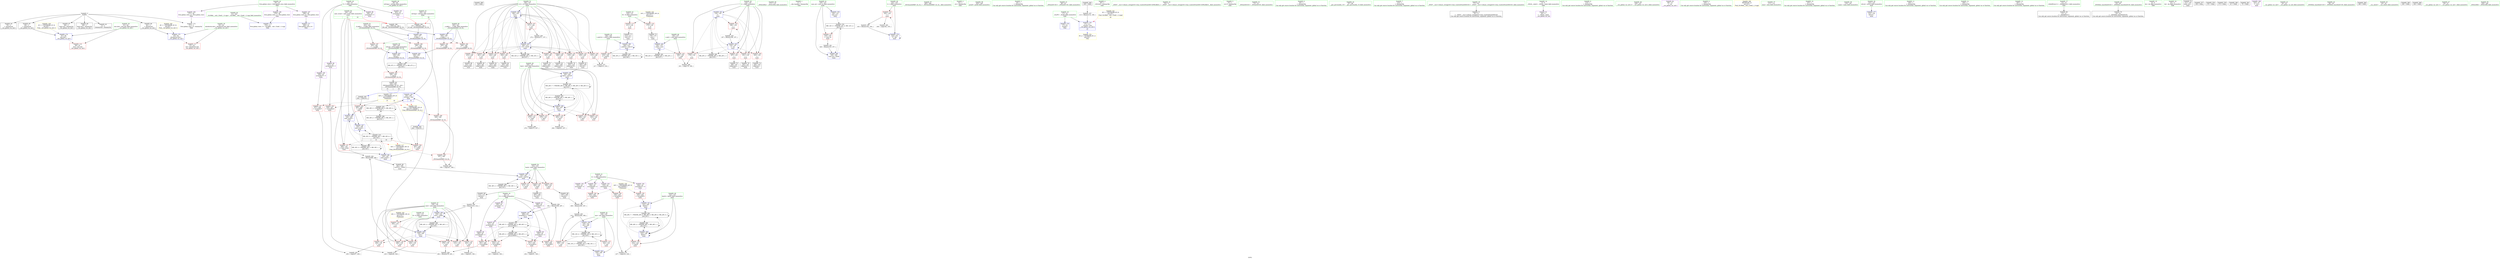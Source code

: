 digraph "SVFG" {
	label="SVFG";

	Node0x559f41451940 [shape=record,color=grey,label="{NodeID: 0\nNullPtr}"];
	Node0x559f41451940 -> Node0x559f41479390[style=solid];
	Node0x559f41451940 -> Node0x559f41479490[style=solid];
	Node0x559f41451940 -> Node0x559f41479560[style=solid];
	Node0x559f41451940 -> Node0x559f41479630[style=solid];
	Node0x559f41451940 -> Node0x559f41479700[style=solid];
	Node0x559f41451940 -> Node0x559f414797d0[style=solid];
	Node0x559f41451940 -> Node0x559f4147fef0[style=solid];
	Node0x559f4147b0c0 [shape=record,color=blue,label="{NodeID: 194\n150\<--282\nref.tmp\<--sub\nmain\n|{|<s2>16}}"];
	Node0x559f4147b0c0 -> Node0x559f4147f3d0[style=dashed];
	Node0x559f4147b0c0 -> Node0x559f41499620[style=dashed];
	Node0x559f4147b0c0:s2 -> Node0x559f4149dae0[style=dashed,color=red];
	Node0x559f41478310 [shape=record,color=red,label="{NodeID: 111\n87\<--63\nsel\<--ehselector.slot\n__cxx_global_var_init.1\n}"];
	Node0x559f41476490 [shape=record,color=green,label="{NodeID: 28\n59\<--60\nref.tmp\<--ref.tmp_field_insensitive\n__cxx_global_var_init.1\n}"];
	Node0x559f41480ef0 [shape=record,color=black,label="{NodeID: 388\n324 = PHI()\n}"];
	Node0x559f4147e2c0 [shape=record,color=red,label="{NodeID: 139\n219\<--146\n\<--i13\nmain\n}"];
	Node0x559f4147e2c0 -> Node0x559f4147a080[style=solid];
	Node0x559f41478d20 [shape=record,color=green,label="{NodeID: 56\n171\<--172\n_ZNSirsERx\<--_ZNSirsERx_field_insensitive\n}"];
	Node0x559f4147f980 [shape=record,color=red,label="{NodeID: 167\n352\<--342\n\<--__b.addr\n_ZSt3maxIxERKT_S2_S2_\n}"];
	Node0x559f4147f980 -> Node0x559f4147b810[style=solid];
	Node0x559f4147a560 [shape=record,color=black,label="{NodeID: 84\n255\<--254\nidxprom36\<--\nmain\n}"];
	Node0x559f41471990 [shape=record,color=green,label="{NodeID: 1\n7\<--1\n__dso_handle\<--dummyObj\nGlob }"];
	Node0x559f41491520 [shape=record,color=black,label="{NodeID: 278\nMR_12V_3 = PHI(MR_12V_4, MR_12V_2, )\npts\{127 \}\n}"];
	Node0x559f41491520 -> Node0x559f414784b0[style=dashed];
	Node0x559f41491520 -> Node0x559f4147b5a0[style=dashed];
	Node0x559f4147b190 [shape=record,color=blue,label="{NodeID: 195\n144\<--285\nnext_event\<--\nmain\n}"];
	Node0x559f4147b190 -> Node0x559f4147e120[style=dashed];
	Node0x559f4147b190 -> Node0x559f41480a80[style=dashed];
	Node0x559f4147b190 -> Node0x559f41493820[style=dashed];
	Node0x559f414783e0 [shape=record,color=red,label="{NodeID: 112\n162\<--124\n\<--t\nmain\n}"];
	Node0x559f414783e0 -> Node0x559f41485350[style=solid];
	Node0x559f414783e0 -> Node0x559f4147c3f0[style=solid];
	Node0x559f41476560 [shape=record,color=green,label="{NodeID: 29\n61\<--62\nexn.slot\<--exn.slot_field_insensitive\n__cxx_global_var_init.1\n}"];
	Node0x559f41476560 -> Node0x559f41478240[style=solid];
	Node0x559f41476560 -> Node0x559f4147fff0[style=solid];
	Node0x559f41480fc0 [shape=record,color=black,label="{NodeID: 389\n336 = PHI(144, 144, )\n0th arg _ZSt3maxIxERKT_S2_S2_ }"];
	Node0x559f41480fc0 -> Node0x559f4147b670[style=solid];
	Node0x559f4147e390 [shape=record,color=red,label="{NodeID: 140\n225\<--146\n\<--i13\nmain\n}"];
	Node0x559f4147e390 -> Node0x559f4147a150[style=solid];
	Node0x559f41478e20 [shape=record,color=green,label="{NodeID: 57\n265\<--266\n_ZSt3maxIxERKT_S2_S2_\<--_ZSt3maxIxERKT_S2_S2__field_insensitive\n}"];
	Node0x559f4147fa50 [shape=record,color=red,label="{NodeID: 168\n347\<--346\n\<--\n_ZSt3maxIxERKT_S2_S2_\n}"];
	Node0x559f4147fa50 -> Node0x559f4147c570[style=solid];
	Node0x559f4147a630 [shape=record,color=black,label="{NodeID: 85\n262\<--261\nidxprom40\<--\nmain\n}"];
	Node0x559f41451a30 [shape=record,color=green,label="{NodeID: 2\n15\<--1\n.str\<--dummyObj\nGlob }"];
	Node0x559f41491a20 [shape=record,color=black,label="{NodeID: 279\nMR_14V_2 = PHI(MR_14V_4, MR_14V_1, )\npts\{129 \}\n}"];
	Node0x559f41491a20 -> Node0x559f414804d0[style=dashed];
	Node0x559f4147b260 [shape=record,color=blue,label="{NodeID: 196\n152\<--291\nback\<--conv53\nmain\n}"];
	Node0x559f4147b260 -> Node0x559f4147eae0[style=dashed];
	Node0x559f4147b260 -> Node0x559f4147ebb0[style=dashed];
	Node0x559f4147b260 -> Node0x559f4147ec80[style=dashed];
	Node0x559f4147b260 -> Node0x559f4147b260[style=dashed];
	Node0x559f4147b260 -> Node0x559f41494c20[style=dashed];
	Node0x559f414784b0 [shape=record,color=red,label="{NodeID: 113\n319\<--126\n\<--case_no\nmain\n}"];
	Node0x559f414784b0 -> Node0x559f41485dd0[style=solid];
	Node0x559f41476630 [shape=record,color=green,label="{NodeID: 30\n63\<--64\nehselector.slot\<--ehselector.slot_field_insensitive\n__cxx_global_var_init.1\n}"];
	Node0x559f41476630 -> Node0x559f41478310[style=solid];
	Node0x559f41476630 -> Node0x559f414800c0[style=solid];
	Node0x559f41481200 [shape=record,color=black,label="{NodeID: 390\n337 = PHI(263, 150, )\n1st arg _ZSt3maxIxERKT_S2_S2_ }"];
	Node0x559f41481200 -> Node0x559f4147b740[style=solid];
	Node0x559f4147e460 [shape=record,color=red,label="{NodeID: 141\n233\<--146\n\<--i13\nmain\n}"];
	Node0x559f4147e460 -> Node0x559f4147a220[style=solid];
	Node0x559f41478f20 [shape=record,color=green,label="{NodeID: 58\n325\<--326\nprintf\<--printf_field_insensitive\n}"];
	Node0x559f4147fb20 [shape=record,color=red,label="{NodeID: 169\n349\<--348\n\<--\n_ZSt3maxIxERKT_S2_S2_\n}"];
	Node0x559f4147fb20 -> Node0x559f4147c570[style=solid];
	Node0x559f4147a700 [shape=record,color=black,label="{NodeID: 86\n291\<--290\nconv53\<--sub52\nmain\n}"];
	Node0x559f4147a700 -> Node0x559f4147b260[style=solid];
	Node0x559f41462280 [shape=record,color=green,label="{NodeID: 3\n18\<--1\n\<--dummyObj\nCan only get source location for instruction, argument, global var or function.}"];
	Node0x559f41491f20 [shape=record,color=black,label="{NodeID: 280\nMR_20V_2 = PHI(MR_20V_4, MR_20V_1, )\npts\{135 \}\n}"];
	Node0x559f41491f20 -> Node0x559f414805a0[style=dashed];
	Node0x559f4147b330 [shape=record,color=blue,label="{NodeID: 197\n299\<--301\narrayidx57\<--sub58\nmain\n}"];
	Node0x559f4147b330 -> Node0x559f4149c820[style=dashed];
	Node0x559f41478580 [shape=record,color=red,label="{NodeID: 114\n309\<--128\n\<--ans\nmain\n}"];
	Node0x559f41478580 -> Node0x559f414854d0[style=solid];
	Node0x559f41476700 [shape=record,color=green,label="{NodeID: 31\n66\<--67\n_ZNSaIcEC1Ev\<--_ZNSaIcEC1Ev_field_insensitive\n}"];
	Node0x559f4147e530 [shape=record,color=red,label="{NodeID: 142\n239\<--146\n\<--i13\nmain\n}"];
	Node0x559f4147e530 -> Node0x559f4147a2f0[style=solid];
	Node0x559f41479020 [shape=record,color=green,label="{NodeID: 59\n338\<--339\nretval\<--retval_field_insensitive\n_ZSt3maxIxERKT_S2_S2_\n}"];
	Node0x559f41479020 -> Node0x559f4147f640[style=solid];
	Node0x559f41479020 -> Node0x559f4147b810[style=solid];
	Node0x559f41479020 -> Node0x559f4147b8e0[style=solid];
	Node0x559f4147fbf0 [shape=record,color=blue,label="{NodeID: 170\n17\<--18\n_ZL2PI\<--\nGlob }"];
	Node0x559f4147a7d0 [shape=record,color=black,label="{NodeID: 87\n297\<--296\nconv56\<--\nmain\n}"];
	Node0x559f4147a7d0 -> Node0x559f41485950[style=solid];
	Node0x559f41462310 [shape=record,color=green,label="{NodeID: 4\n26\<--1\n_ZSt3cin\<--dummyObj\nGlob }"];
	Node0x559f41492420 [shape=record,color=black,label="{NodeID: 281\nMR_22V_2 = PHI(MR_22V_3, MR_22V_1, )\npts\{137 \}\n}"];
	Node0x559f41492420 -> Node0x559f41480670[style=dashed];
	Node0x559f4147b400 [shape=record,color=blue,label="{NodeID: 198\n128\<--310\nans\<--add\nmain\n}"];
	Node0x559f4147b400 -> Node0x559f41497320[style=dashed];
	Node0x559f4147cf40 [shape=record,color=red,label="{NodeID: 115\n322\<--128\n\<--ans\nmain\n}"];
	Node0x559f41476800 [shape=record,color=green,label="{NodeID: 32\n70\<--71\n_ZNSt7__cxx1112basic_stringIcSt11char_traitsIcESaIcEEC1EPKcRKS3_\<--_ZNSt7__cxx1112basic_stringIcSt11char_traitsIcESaIcEEC1EPKcRKS3__field_insensitive\n}"];
	Node0x559f4147e600 [shape=record,color=red,label="{NodeID: 143\n242\<--146\n\<--i13\nmain\n}"];
	Node0x559f4147e600 -> Node0x559f4147a3c0[style=solid];
	Node0x559f414790f0 [shape=record,color=green,label="{NodeID: 60\n340\<--341\n__a.addr\<--__a.addr_field_insensitive\n_ZSt3maxIxERKT_S2_S2_\n}"];
	Node0x559f414790f0 -> Node0x559f4147f710[style=solid];
	Node0x559f414790f0 -> Node0x559f4147f7e0[style=solid];
	Node0x559f414790f0 -> Node0x559f4147b670[style=solid];
	Node0x559f4149ec10 [shape=record,color=yellow,style=double,label="{NodeID: 337\n42V_1 = ENCHI(MR_42V_0)\npts\{230000 \}\nFun[main]|{|<s4>15|<s5>16}}"];
	Node0x559f4149ec10 -> Node0x559f4147ee20[style=dashed];
	Node0x559f4149ec10 -> Node0x559f4147f160[style=dashed];
	Node0x559f4149ec10 -> Node0x559f4147f230[style=dashed];
	Node0x559f4149ec10 -> Node0x559f4147f3d0[style=dashed];
	Node0x559f4149ec10:s4 -> Node0x559f4149dae0[style=dashed,color=red];
	Node0x559f4149ec10:s5 -> Node0x559f4149dae0[style=dashed,color=red];
	Node0x559f41485350 [shape=record,color=grey,label="{NodeID: 254\n163 = Binary(162, 164, )\n}"];
	Node0x559f41485350 -> Node0x559f41480400[style=solid];
	Node0x559f4147fcf0 [shape=record,color=blue,label="{NodeID: 171\n369\<--30\nllvm.global_ctors_0\<--\nGlob }"];
	Node0x559f4147a8a0 [shape=record,color=black,label="{NodeID: 88\n307\<--306\nconv60\<--\nmain\n}"];
	Node0x559f4147a8a0 -> Node0x559f41485650[style=solid];
	Node0x559f41462b70 [shape=record,color=green,label="{NodeID: 5\n27\<--1\n.str.3\<--dummyObj\nGlob }"];
	Node0x559f41492920 [shape=record,color=black,label="{NodeID: 282\nMR_24V_2 = PHI(MR_24V_4, MR_24V_1, )\npts\{139 \}\n}"];
	Node0x559f41492920 -> Node0x559f41480810[style=dashed];
	Node0x559f4147b4d0 [shape=record,color=blue,label="{NodeID: 199\n138\<--316\nnow\<--sub63\nmain\n}"];
	Node0x559f4147b4d0 -> Node0x559f4147d760[style=dashed];
	Node0x559f4147b4d0 -> Node0x559f4147d830[style=dashed];
	Node0x559f4147b4d0 -> Node0x559f4147d900[style=dashed];
	Node0x559f4147b4d0 -> Node0x559f4147d9d0[style=dashed];
	Node0x559f4147b4d0 -> Node0x559f4147daa0[style=dashed];
	Node0x559f4147b4d0 -> Node0x559f4147db70[style=dashed];
	Node0x559f4147b4d0 -> Node0x559f4147b4d0[style=dashed];
	Node0x559f4147b4d0 -> Node0x559f41492920[style=dashed];
	Node0x559f4147d010 [shape=record,color=red,label="{NodeID: 116\n175\<--130\n\<--N\nmain\n}"];
	Node0x559f4147d010 -> Node0x559f41479c70[style=solid];
	Node0x559f41476900 [shape=record,color=green,label="{NodeID: 33\n73\<--74\n_ZNSaIcED1Ev\<--_ZNSaIcED1Ev_field_insensitive\n}"];
	Node0x559f4149b920 [shape=record,color=black,label="{NodeID: 310\nMR_30V_5 = PHI(MR_30V_7, MR_30V_4, )\npts\{145 \}\n|{|<s8>15|<s9>16}}"];
	Node0x559f4149b920 -> Node0x559f4147e120[style=dashed];
	Node0x559f4149b920 -> Node0x559f4147f230[style=dashed];
	Node0x559f4149b920 -> Node0x559f4147f3d0[style=dashed];
	Node0x559f4149b920 -> Node0x559f41480a80[style=dashed];
	Node0x559f4149b920 -> Node0x559f4147af20[style=dashed];
	Node0x559f4149b920 -> Node0x559f4147b190[style=dashed];
	Node0x559f4149b920 -> Node0x559f41493820[style=dashed];
	Node0x559f4149b920 -> Node0x559f4149b920[style=dashed];
	Node0x559f4149b920:s8 -> Node0x559f4149da00[style=dashed,color=red];
	Node0x559f4149b920:s9 -> Node0x559f4149da00[style=dashed,color=red];
	Node0x559f4147e6d0 [shape=record,color=red,label="{NodeID: 144\n248\<--146\n\<--i13\nmain\n}"];
	Node0x559f4147e6d0 -> Node0x559f4147a490[style=solid];
	Node0x559f414791c0 [shape=record,color=green,label="{NodeID: 61\n342\<--343\n__b.addr\<--__b.addr_field_insensitive\n_ZSt3maxIxERKT_S2_S2_\n}"];
	Node0x559f414791c0 -> Node0x559f4147f8b0[style=solid];
	Node0x559f414791c0 -> Node0x559f4147f980[style=solid];
	Node0x559f414791c0 -> Node0x559f4147b740[style=solid];
	Node0x559f4149ecf0 [shape=record,color=yellow,style=double,label="{NodeID: 338\n44V_1 = ENCHI(MR_44V_0)\npts\{250000 \}\nFun[main]}"];
	Node0x559f4149ecf0 -> Node0x559f4147eef0[style=dashed];
	Node0x559f4149ecf0 -> Node0x559f4147efc0[style=dashed];
	Node0x559f4149ecf0 -> Node0x559f4147f570[style=dashed];
	Node0x559f414854d0 [shape=record,color=grey,label="{NodeID: 255\n310 = Binary(309, 308, )\n}"];
	Node0x559f414854d0 -> Node0x559f4147b400[style=solid];
	Node0x559f4147fdf0 [shape=record,color=blue,label="{NodeID: 172\n370\<--31\nllvm.global_ctors_1\<--_GLOBAL__sub_I_EmK_1_0.cpp\nGlob }"];
	Node0x559f4147a970 [shape=record,color=black,label="{NodeID: 89\n314\<--313\nconv62\<--\nmain\n}"];
	Node0x559f4147a970 -> Node0x559f41485c50[style=solid];
	Node0x559f41462c00 [shape=record,color=green,label="{NodeID: 6\n30\<--1\n\<--dummyObj\nCan only get source location for instruction, argument, global var or function.}"];
	Node0x559f41492e20 [shape=record,color=black,label="{NodeID: 283\nMR_26V_2 = PHI(MR_26V_3, MR_26V_1, )\npts\{141 \}\n}"];
	Node0x559f41492e20 -> Node0x559f414808e0[style=dashed];
	Node0x559f41492e20 -> Node0x559f41492e20[style=dashed];
	Node0x559f4147b5a0 [shape=record,color=blue,label="{NodeID: 200\n126\<--320\ncase_no\<--inc64\nmain\n}"];
	Node0x559f4147b5a0 -> Node0x559f41491520[style=dashed];
	Node0x559f4147d0e0 [shape=record,color=red,label="{NodeID: 117\n211\<--130\n\<--N\nmain\n}"];
	Node0x559f4147d0e0 -> Node0x559f41479fb0[style=solid];
	Node0x559f41476a00 [shape=record,color=green,label="{NodeID: 34\n97\<--98\n__gxx_personality_v0\<--__gxx_personality_v0_field_insensitive\n}"];
	Node0x559f4147e7a0 [shape=record,color=red,label="{NodeID: 145\n254\<--146\n\<--i13\nmain\n}"];
	Node0x559f4147e7a0 -> Node0x559f4147a560[style=solid];
	Node0x559f41479290 [shape=record,color=green,label="{NodeID: 62\n31\<--363\n_GLOBAL__sub_I_EmK_1_0.cpp\<--_GLOBAL__sub_I_EmK_1_0.cpp_field_insensitive\n}"];
	Node0x559f41479290 -> Node0x559f4147fdf0[style=solid];
	Node0x559f4149edd0 [shape=record,color=yellow,style=double,label="{NodeID: 339\n2V_1 = ENCHI(MR_2V_0)\npts\{62 \}\nFun[__cxx_global_var_init.1]}"];
	Node0x559f4149edd0 -> Node0x559f4147fff0[style=dashed];
	Node0x559f41485650 [shape=record,color=grey,label="{NodeID: 256\n308 = Binary(305, 307, )\n}"];
	Node0x559f41485650 -> Node0x559f414854d0[style=solid];
	Node0x559f4147fef0 [shape=record,color=blue, style = dotted,label="{NodeID: 173\n371\<--3\nllvm.global_ctors_2\<--dummyVal\nGlob }"];
	Node0x559f4147aa40 [shape=record,color=black,label="{NodeID: 90\n335\<--358\n_ZSt3maxIxERKT_S2_S2__ret\<--\n_ZSt3maxIxERKT_S2_S2_\n|{<s0>15|<s1>16}}"];
	Node0x559f4147aa40:s0 -> Node0x559f414b2fb0[style=solid,color=blue];
	Node0x559f4147aa40:s1 -> Node0x559f414b33b0[style=solid,color=blue];
	Node0x559f41462c90 [shape=record,color=green,label="{NodeID: 7\n110\<--1\n\<--dummyObj\nCan only get source location for instruction, argument, global var or function.}"];
	Node0x559f41493320 [shape=record,color=black,label="{NodeID: 284\nMR_28V_2 = PHI(MR_28V_3, MR_28V_1, )\npts\{143 \}\n}"];
	Node0x559f41493320 -> Node0x559f414809b0[style=dashed];
	Node0x559f41493320 -> Node0x559f41493320[style=dashed];
	Node0x559f4147b670 [shape=record,color=blue,label="{NodeID: 201\n340\<--336\n__a.addr\<--__a\n_ZSt3maxIxERKT_S2_S2_\n}"];
	Node0x559f4147b670 -> Node0x559f4147f710[style=dashed];
	Node0x559f4147b670 -> Node0x559f4147f7e0[style=dashed];
	Node0x559f4147d1b0 [shape=record,color=red,label="{NodeID: 118\n200\<--132\n\<--K\nmain\n}"];
	Node0x559f4147d1b0 -> Node0x559f41480810[style=solid];
	Node0x559f41476b00 [shape=record,color=green,label="{NodeID: 35\n77\<--103\n_ZNSt7__cxx1112basic_stringIcSt11char_traitsIcESaIcEED1Ev\<--_ZNSt7__cxx1112basic_stringIcSt11char_traitsIcESaIcEED1Ev_field_insensitive\n}"];
	Node0x559f41476b00 -> Node0x559f41479aa0[style=solid];
	Node0x559f4147e870 [shape=record,color=red,label="{NodeID: 146\n261\<--146\n\<--i13\nmain\n}"];
	Node0x559f4147e870 -> Node0x559f4147a630[style=solid];
	Node0x559f41479390 [shape=record,color=black,label="{NodeID: 63\n2\<--3\ndummyVal\<--dummyVal\n}"];
	Node0x559f4149eee0 [shape=record,color=yellow,style=double,label="{NodeID: 340\n4V_1 = ENCHI(MR_4V_0)\npts\{64 \}\nFun[__cxx_global_var_init.1]}"];
	Node0x559f4149eee0 -> Node0x559f414800c0[style=dashed];
	Node0x559f414857d0 [shape=record,color=grey,label="{NodeID: 257\n113 = Binary(114, 109, )\n}"];
	Node0x559f414857d0 -> Node0x559f41480190[style=solid];
	Node0x559f4147fff0 [shape=record,color=blue,label="{NodeID: 174\n61\<--80\nexn.slot\<--\n__cxx_global_var_init.1\n}"];
	Node0x559f4147fff0 -> Node0x559f41478240[style=dashed];
	Node0x559f4147ab10 [shape=record,color=purple,label="{NodeID: 91\n40\<--4\n\<--_ZStL8__ioinit\n__cxx_global_var_init\n}"];
	Node0x559f41475360 [shape=record,color=green,label="{NodeID: 8\n114\<--1\n\<--dummyObj\nCan only get source location for instruction, argument, global var or function.}"];
	Node0x559f41493820 [shape=record,color=black,label="{NodeID: 285\nMR_30V_2 = PHI(MR_30V_3, MR_30V_1, )\npts\{145 \}\n}"];
	Node0x559f41493820 -> Node0x559f41480a80[style=dashed];
	Node0x559f41493820 -> Node0x559f41493820[style=dashed];
	Node0x559f4147b740 [shape=record,color=blue,label="{NodeID: 202\n342\<--337\n__b.addr\<--__b\n_ZSt3maxIxERKT_S2_S2_\n}"];
	Node0x559f4147b740 -> Node0x559f4147f8b0[style=dashed];
	Node0x559f4147b740 -> Node0x559f4147f980[style=dashed];
	Node0x559f4147d280 [shape=record,color=red,label="{NodeID: 119\n179\<--134\n\<--i\nmain\n}"];
	Node0x559f4147d280 -> Node0x559f4147c870[style=solid];
	Node0x559f41476c00 [shape=record,color=green,label="{NodeID: 36\n106\<--107\n__cxx_global_var_init.2\<--__cxx_global_var_init.2_field_insensitive\n}"];
	Node0x559f4149c820 [shape=record,color=black,label="{NodeID: 313\nMR_40V_5 = PHI(MR_40V_4, MR_40V_3, )\npts\{210000 \}\n}"];
	Node0x559f4149c820 -> Node0x559f4147ed50[style=dashed];
	Node0x559f4149c820 -> Node0x559f4147f090[style=dashed];
	Node0x559f4149c820 -> Node0x559f4147f300[style=dashed];
	Node0x559f4149c820 -> Node0x559f4147f4a0[style=dashed];
	Node0x559f4149c820 -> Node0x559f4147b330[style=dashed];
	Node0x559f4149c820 -> Node0x559f41495120[style=dashed];
	Node0x559f4149c820 -> Node0x559f4149c820[style=dashed];
	Node0x559f4147e940 [shape=record,color=red,label="{NodeID: 147\n271\<--146\n\<--i13\nmain\n}"];
	Node0x559f4147e940 -> Node0x559f41485ad0[style=solid];
	Node0x559f41479490 [shape=record,color=black,label="{NodeID: 64\n79\<--3\n\<--dummyVal\n__cxx_global_var_init.1\n}"];
	Node0x559f4149efc0 [shape=record,color=yellow,style=double,label="{NodeID: 341\n6V_1 = ENCHI(MR_6V_0)\npts\{19 \}\nFun[_GLOBAL__sub_I_EmK_1_0.cpp]|{<s0>20}}"];
	Node0x559f4149efc0:s0 -> Node0x559f41480190[style=dashed,color=red];
	Node0x559f41485950 [shape=record,color=grey,label="{NodeID: 258\n301 = Binary(300, 297, )\n}"];
	Node0x559f41485950 -> Node0x559f4147b330[style=solid];
	Node0x559f414800c0 [shape=record,color=blue,label="{NodeID: 175\n63\<--82\nehselector.slot\<--\n__cxx_global_var_init.1\n}"];
	Node0x559f414800c0 -> Node0x559f41478310[style=dashed];
	Node0x559f4147abe0 [shape=record,color=purple,label="{NodeID: 92\n68\<--15\n\<--.str\n__cxx_global_var_init.1\n}"];
	Node0x559f414753f0 [shape=record,color=green,label="{NodeID: 9\n155\<--1\n\<--dummyObj\nCan only get source location for instruction, argument, global var or function.}"];
	Node0x559f414a1b90 [shape=record,color=yellow,style=double,label="{NodeID: 369\nRETMU(6V_2)\npts\{19 \}\nFun[_GLOBAL__sub_I_EmK_1_0.cpp]}"];
	Node0x559f41493d20 [shape=record,color=black,label="{NodeID: 286\nMR_32V_2 = PHI(MR_32V_3, MR_32V_1, )\npts\{147 \}\n}"];
	Node0x559f41493d20 -> Node0x559f41480b50[style=dashed];
	Node0x559f41493d20 -> Node0x559f41493d20[style=dashed];
	Node0x559f4147b810 [shape=record,color=blue,label="{NodeID: 203\n338\<--352\nretval\<--\n_ZSt3maxIxERKT_S2_S2_\n}"];
	Node0x559f4147b810 -> Node0x559f41496020[style=dashed];
	Node0x559f4147d350 [shape=record,color=red,label="{NodeID: 120\n183\<--134\n\<--i\nmain\n}"];
	Node0x559f4147d350 -> Node0x559f41479d40[style=solid];
	Node0x559f41476d00 [shape=record,color=green,label="{NodeID: 37\n111\<--112\natan\<--atan_field_insensitive\n}"];
	Node0x559f4147ea10 [shape=record,color=red,label="{NodeID: 148\n216\<--148\n\<--i_end14\nmain\n}"];
	Node0x559f4147ea10 -> Node0x559f4147ce70[style=solid];
	Node0x559f41479560 [shape=record,color=black,label="{NodeID: 65\n80\<--3\n\<--dummyVal\n__cxx_global_var_init.1\n}"];
	Node0x559f41479560 -> Node0x559f4147fff0[style=solid];
	Node0x559f41485ad0 [shape=record,color=grey,label="{NodeID: 259\n272 = Binary(271, 157, )\n}"];
	Node0x559f41485ad0 -> Node0x559f4147aff0[style=solid];
	Node0x559f41480190 [shape=record,color=blue,label="{NodeID: 176\n17\<--113\n_ZL2PI\<--mul\n__cxx_global_var_init.2\n|{<s0>20}}"];
	Node0x559f41480190:s0 -> Node0x559f414a2360[style=dashed,color=blue];
	Node0x559f4147acb0 [shape=record,color=purple,label="{NodeID: 93\n185\<--20\narrayidx\<--C\nmain\n}"];
	Node0x559f41475480 [shape=record,color=green,label="{NodeID: 10\n157\<--1\n\<--dummyObj\nCan only get source location for instruction, argument, global var or function.}"];
	Node0x559f41494220 [shape=record,color=black,label="{NodeID: 287\nMR_34V_2 = PHI(MR_34V_3, MR_34V_1, )\npts\{149 \}\n}"];
	Node0x559f41494220 -> Node0x559f41480c20[style=dashed];
	Node0x559f41494220 -> Node0x559f41494220[style=dashed];
	Node0x559f4147b8e0 [shape=record,color=blue,label="{NodeID: 204\n338\<--355\nretval\<--\n_ZSt3maxIxERKT_S2_S2_\n}"];
	Node0x559f4147b8e0 -> Node0x559f41496020[style=dashed];
	Node0x559f4147d420 [shape=record,color=red,label="{NodeID: 121\n187\<--134\n\<--i\nmain\n}"];
	Node0x559f4147d420 -> Node0x559f41479e10[style=solid];
	Node0x559f41476e00 [shape=record,color=green,label="{NodeID: 38\n119\<--120\nmain\<--main_field_insensitive\n}"];
	Node0x559f4147eae0 [shape=record,color=red,label="{NodeID: 149\n296\<--152\n\<--back\nmain\n}"];
	Node0x559f4147eae0 -> Node0x559f4147a7d0[style=solid];
	Node0x559f41479630 [shape=record,color=black,label="{NodeID: 66\n82\<--3\n\<--dummyVal\n__cxx_global_var_init.1\n}"];
	Node0x559f41479630 -> Node0x559f414800c0[style=solid];
	Node0x559f41485c50 [shape=record,color=grey,label="{NodeID: 260\n316 = Binary(315, 314, )\n}"];
	Node0x559f41485c50 -> Node0x559f4147b4d0[style=solid];
	Node0x559f41480260 [shape=record,color=blue,label="{NodeID: 177\n122\<--155\nretval\<--\nmain\n}"];
	Node0x559f4147ad80 [shape=record,color=purple,label="{NodeID: 94\n221\<--20\narrayidx20\<--C\nmain\n}"];
	Node0x559f4147ad80 -> Node0x559f4147ed50[style=solid];
	Node0x559f41475510 [shape=record,color=green,label="{NodeID: 11\n164\<--1\n\<--dummyObj\nCan only get source location for instruction, argument, global var or function.}"];
	Node0x559f41494720 [shape=record,color=black,label="{NodeID: 288\nMR_36V_2 = PHI(MR_36V_3, MR_36V_1, )\npts\{151 \}\n}"];
	Node0x559f41494720 -> Node0x559f41499620[style=dashed];
	Node0x559f4147d4f0 [shape=record,color=red,label="{NodeID: 122\n191\<--134\n\<--i\nmain\n}"];
	Node0x559f4147d4f0 -> Node0x559f41479ee0[style=solid];
	Node0x559f41476f00 [shape=record,color=green,label="{NodeID: 39\n122\<--123\nretval\<--retval_field_insensitive\nmain\n}"];
	Node0x559f41476f00 -> Node0x559f41480260[style=solid];
	Node0x559f4147ebb0 [shape=record,color=red,label="{NodeID: 150\n306\<--152\n\<--back\nmain\n}"];
	Node0x559f4147ebb0 -> Node0x559f4147a8a0[style=solid];
	Node0x559f41479700 [shape=record,color=black,label="{NodeID: 67\n88\<--3\nlpad.val\<--dummyVal\n__cxx_global_var_init.1\n}"];
	Node0x559f41485dd0 [shape=record,color=grey,label="{NodeID: 261\n320 = Binary(319, 157, )\n}"];
	Node0x559f41485dd0 -> Node0x559f4147b5a0[style=solid];
	Node0x559f41480330 [shape=record,color=blue,label="{NodeID: 178\n126\<--157\ncase_no\<--\nmain\n}"];
	Node0x559f41480330 -> Node0x559f41491520[style=dashed];
	Node0x559f4147ae50 [shape=record,color=purple,label="{NodeID: 95\n250\<--20\narrayidx33\<--C\nmain\n}"];
	Node0x559f4147ae50 -> Node0x559f4147f090[style=solid];
	Node0x559f414755a0 [shape=record,color=green,label="{NodeID: 12\n169\<--1\n\<--dummyObj\nCan only get source location for instruction, argument, global var or function.}"];
	Node0x559f41494c20 [shape=record,color=black,label="{NodeID: 289\nMR_38V_2 = PHI(MR_38V_3, MR_38V_1, )\npts\{153 \}\n}"];
	Node0x559f41494c20 -> Node0x559f4147b260[style=dashed];
	Node0x559f41494c20 -> Node0x559f41494c20[style=dashed];
	Node0x559f4147d5c0 [shape=record,color=red,label="{NodeID: 123\n196\<--134\n\<--i\nmain\n}"];
	Node0x559f4147d5c0 -> Node0x559f4147c0f0[style=solid];
	Node0x559f41476fd0 [shape=record,color=green,label="{NodeID: 40\n124\<--125\nt\<--t_field_insensitive\nmain\n}"];
	Node0x559f41476fd0 -> Node0x559f414783e0[style=solid];
	Node0x559f41476fd0 -> Node0x559f41480400[style=solid];
	Node0x559f4149da00 [shape=record,color=yellow,style=double,label="{NodeID: 317\n30V_1 = ENCHI(MR_30V_0)\npts\{145 \}\nFun[_ZSt3maxIxERKT_S2_S2_]}"];
	Node0x559f4149da00 -> Node0x559f4147fa50[style=dashed];
	Node0x559f4147ec80 [shape=record,color=red,label="{NodeID: 151\n313\<--152\n\<--back\nmain\n}"];
	Node0x559f4147ec80 -> Node0x559f4147a970[style=solid];
	Node0x559f414797d0 [shape=record,color=black,label="{NodeID: 68\n89\<--3\nlpad.val1\<--dummyVal\n__cxx_global_var_init.1\n}"];
	Node0x559f4147bf70 [shape=record,color=grey,label="{NodeID: 262\n290 = Binary(288, 289, )\n}"];
	Node0x559f4147bf70 -> Node0x559f4147a700[style=solid];
	Node0x559f41480400 [shape=record,color=blue,label="{NodeID: 179\n124\<--163\nt\<--dec\nmain\n}"];
	Node0x559f41480400 -> Node0x559f414783e0[style=dashed];
	Node0x559f41480400 -> Node0x559f41480400[style=dashed];
	Node0x559f41477650 [shape=record,color=purple,label="{NodeID: 96\n280\<--20\narrayidx49\<--C\nmain\n}"];
	Node0x559f41477650 -> Node0x559f4147f300[style=solid];
	Node0x559f41475630 [shape=record,color=green,label="{NodeID: 13\n207\<--1\n\<--dummyObj\nCan only get source location for instruction, argument, global var or function.}"];
	Node0x559f41495120 [shape=record,color=black,label="{NodeID: 290\nMR_40V_2 = PHI(MR_40V_3, MR_40V_1, )\npts\{210000 \}\n}"];
	Node0x559f41495120 -> Node0x559f4147ed50[style=dashed];
	Node0x559f41495120 -> Node0x559f4147f090[style=dashed];
	Node0x559f41495120 -> Node0x559f4147f300[style=dashed];
	Node0x559f41495120 -> Node0x559f4147f4a0[style=dashed];
	Node0x559f41495120 -> Node0x559f4147b330[style=dashed];
	Node0x559f41495120 -> Node0x559f41495120[style=dashed];
	Node0x559f41495120 -> Node0x559f4149c820[style=dashed];
	Node0x559f4147d690 [shape=record,color=red,label="{NodeID: 124\n180\<--136\n\<--i_end\nmain\n}"];
	Node0x559f4147d690 -> Node0x559f4147c870[style=solid];
	Node0x559f414770a0 [shape=record,color=green,label="{NodeID: 41\n126\<--127\ncase_no\<--case_no_field_insensitive\nmain\n}"];
	Node0x559f414770a0 -> Node0x559f414784b0[style=solid];
	Node0x559f414770a0 -> Node0x559f41480330[style=solid];
	Node0x559f414770a0 -> Node0x559f4147b5a0[style=solid];
	Node0x559f4149dae0 [shape=record,color=yellow,style=double,label="{NodeID: 318\n53V_1 = ENCHI(MR_53V_0)\npts\{151 230000 \}\nFun[_ZSt3maxIxERKT_S2_S2_]}"];
	Node0x559f4149dae0 -> Node0x559f4147fb20[style=dashed];
	Node0x559f4147ed50 [shape=record,color=red,label="{NodeID: 152\n222\<--221\n\<--arrayidx20\nmain\n}"];
	Node0x559f4147ed50 -> Node0x559f41487fe0[style=solid];
	Node0x559f414798a0 [shape=record,color=black,label="{NodeID: 69\n13\<--12\n\<--_Z2dsB5cxx11\nCan only get source location for instruction, argument, global var or function.}"];
	Node0x559f4147c0f0 [shape=record,color=grey,label="{NodeID: 263\n197 = Binary(196, 157, )\n}"];
	Node0x559f4147c0f0 -> Node0x559f41480740[style=solid];
	Node0x559f414804d0 [shape=record,color=blue,label="{NodeID: 180\n128\<--169\nans\<--\nmain\n}"];
	Node0x559f414804d0 -> Node0x559f41497320[style=dashed];
	Node0x559f41477720 [shape=record,color=purple,label="{NodeID: 97\n299\<--20\narrayidx57\<--C\nmain\n}"];
	Node0x559f41477720 -> Node0x559f4147f4a0[style=solid];
	Node0x559f41477720 -> Node0x559f4147b330[style=solid];
	Node0x559f414756c0 [shape=record,color=green,label="{NodeID: 14\n4\<--6\n_ZStL8__ioinit\<--_ZStL8__ioinit_field_insensitive\nGlob }"];
	Node0x559f414756c0 -> Node0x559f4147ab10[style=solid];
	Node0x559f41495620 [shape=record,color=black,label="{NodeID: 291\nMR_26V_7 = PHI(MR_26V_6, MR_26V_5, MR_26V_5, MR_26V_5, )\npts\{141 \}\n}"];
	Node0x559f41495620 -> Node0x559f4147dc40[style=dashed];
	Node0x559f41495620 -> Node0x559f4147dd10[style=dashed];
	Node0x559f41495620 -> Node0x559f4147dde0[style=dashed];
	Node0x559f41495620 -> Node0x559f4147deb0[style=dashed];
	Node0x559f41495620 -> Node0x559f4147df80[style=dashed];
	Node0x559f41495620 -> Node0x559f414808e0[style=dashed];
	Node0x559f41495620 -> Node0x559f41480cf0[style=dashed];
	Node0x559f41495620 -> Node0x559f41492e20[style=dashed];
	Node0x559f41495620 -> Node0x559f41495620[style=dashed];
	Node0x559f4147d760 [shape=record,color=red,label="{NodeID: 125\n203\<--138\n\<--now\nmain\n}"];
	Node0x559f4147d760 -> Node0x559f4147ccf0[style=solid];
	Node0x559f41477170 [shape=record,color=green,label="{NodeID: 42\n128\<--129\nans\<--ans_field_insensitive\nmain\n}"];
	Node0x559f41477170 -> Node0x559f41478580[style=solid];
	Node0x559f41477170 -> Node0x559f4147cf40[style=solid];
	Node0x559f41477170 -> Node0x559f414804d0[style=solid];
	Node0x559f41477170 -> Node0x559f4147b400[style=solid];
	Node0x559f4147ee20 [shape=record,color=red,label="{NodeID: 153\n228\<--227\n\<--arrayidx23\nmain\n}"];
	Node0x559f4147ee20 -> Node0x559f41488160[style=solid];
	Node0x559f414799a0 [shape=record,color=black,label="{NodeID: 70\n42\<--43\n\<--_ZNSt8ios_base4InitD1Ev\nCan only get source location for instruction, argument, global var or function.}"];
	Node0x559f4147c270 [shape=record,color=grey,label="{NodeID: 264\n282 = Binary(278, 281, )\n}"];
	Node0x559f4147c270 -> Node0x559f4147b0c0[style=solid];
	Node0x559f414805a0 [shape=record,color=blue,label="{NodeID: 181\n134\<--155\ni\<--\nmain\n}"];
	Node0x559f414805a0 -> Node0x559f4147d280[style=dashed];
	Node0x559f414805a0 -> Node0x559f4147d350[style=dashed];
	Node0x559f414805a0 -> Node0x559f4147d420[style=dashed];
	Node0x559f414805a0 -> Node0x559f4147d4f0[style=dashed];
	Node0x559f414805a0 -> Node0x559f4147d5c0[style=dashed];
	Node0x559f414805a0 -> Node0x559f41480740[style=dashed];
	Node0x559f414805a0 -> Node0x559f41491f20[style=dashed];
	Node0x559f414777f0 [shape=record,color=purple,label="{NodeID: 98\n189\<--22\narrayidx5\<--T\nmain\n}"];
	Node0x559f41475790 [shape=record,color=green,label="{NodeID: 15\n8\<--9\ndx\<--dx_field_insensitive\nGlob }"];
	Node0x559f41495b20 [shape=record,color=black,label="{NodeID: 292\nMR_28V_7 = PHI(MR_28V_6, MR_28V_5, MR_28V_5, MR_28V_5, )\npts\{143 \}\n}"];
	Node0x559f41495b20 -> Node0x559f4147e050[style=dashed];
	Node0x559f41495b20 -> Node0x559f414809b0[style=dashed];
	Node0x559f41495b20 -> Node0x559f41480dc0[style=dashed];
	Node0x559f41495b20 -> Node0x559f41493320[style=dashed];
	Node0x559f41495b20 -> Node0x559f41495b20[style=dashed];
	Node0x559f4147d830 [shape=record,color=red,label="{NodeID: 126\n229\<--138\n\<--now\nmain\n}"];
	Node0x559f4147d830 -> Node0x559f41488160[style=solid];
	Node0x559f41477240 [shape=record,color=green,label="{NodeID: 43\n130\<--131\nN\<--N_field_insensitive\nmain\n}"];
	Node0x559f41477240 -> Node0x559f4147d010[style=solid];
	Node0x559f41477240 -> Node0x559f4147d0e0[style=solid];
	Node0x559f4147eef0 [shape=record,color=red,label="{NodeID: 154\n236\<--235\n\<--arrayidx27\nmain\n}"];
	Node0x559f4147eef0 -> Node0x559f414882e0[style=solid];
	Node0x559f41479aa0 [shape=record,color=black,label="{NodeID: 71\n76\<--77\n\<--_ZNSt7__cxx1112basic_stringIcSt11char_traitsIcESaIcEED1Ev\nCan only get source location for instruction, argument, global var or function.}"];
	Node0x559f4147c3f0 [shape=record,color=grey,label="{NodeID: 265\n166 = cmp(162, 155, )\n}"];
	Node0x559f41480670 [shape=record,color=blue,label="{NodeID: 182\n136\<--176\ni_end\<--conv\nmain\n}"];
	Node0x559f41480670 -> Node0x559f4147d690[style=dashed];
	Node0x559f41480670 -> Node0x559f41492420[style=dashed];
	Node0x559f414778c0 [shape=record,color=purple,label="{NodeID: 99\n227\<--22\narrayidx23\<--T\nmain\n}"];
	Node0x559f414778c0 -> Node0x559f4147ee20[style=solid];
	Node0x559f41475890 [shape=record,color=green,label="{NodeID: 16\n10\<--11\ndy\<--dy_field_insensitive\nGlob }"];
	Node0x559f414a2360 [shape=record,color=yellow,style=double,label="{NodeID: 376\n6V_2 = CSCHI(MR_6V_1)\npts\{19 \}\nCS[]}"];
	Node0x559f41496020 [shape=record,color=black,label="{NodeID: 293\nMR_47V_3 = PHI(MR_47V_4, MR_47V_2, )\npts\{339 \}\n}"];
	Node0x559f41496020 -> Node0x559f4147f640[style=dashed];
	Node0x559f4147d900 [shape=record,color=red,label="{NodeID: 127\n258\<--138\n\<--now\nmain\n}"];
	Node0x559f4147d900 -> Node0x559f4147c6f0[style=solid];
	Node0x559f41477310 [shape=record,color=green,label="{NodeID: 44\n132\<--133\nK\<--K_field_insensitive\nmain\n}"];
	Node0x559f41477310 -> Node0x559f4147d1b0[style=solid];
	Node0x559f4147efc0 [shape=record,color=red,label="{NodeID: 155\n245\<--244\n\<--arrayidx31\nmain\n}"];
	Node0x559f4147efc0 -> Node0x559f41480dc0[style=solid];
	Node0x559f41479ba0 [shape=record,color=black,label="{NodeID: 72\n121\<--155\nmain_ret\<--\nmain\n}"];
	Node0x559f4147c570 [shape=record,color=grey,label="{NodeID: 266\n350 = cmp(347, 349, )\n}"];
	Node0x559f41480740 [shape=record,color=blue,label="{NodeID: 183\n134\<--197\ni\<--inc\nmain\n}"];
	Node0x559f41480740 -> Node0x559f4147d280[style=dashed];
	Node0x559f41480740 -> Node0x559f4147d350[style=dashed];
	Node0x559f41480740 -> Node0x559f4147d420[style=dashed];
	Node0x559f41480740 -> Node0x559f4147d4f0[style=dashed];
	Node0x559f41480740 -> Node0x559f4147d5c0[style=dashed];
	Node0x559f41480740 -> Node0x559f41480740[style=dashed];
	Node0x559f41480740 -> Node0x559f41491f20[style=dashed];
	Node0x559f41477990 [shape=record,color=purple,label="{NodeID: 100\n256\<--22\narrayidx37\<--T\nmain\n}"];
	Node0x559f41477990 -> Node0x559f4147f160[style=solid];
	Node0x559f41475990 [shape=record,color=green,label="{NodeID: 17\n12\<--14\n_Z2dsB5cxx11\<--_Z2dsB5cxx11_field_insensitive\nGlob }"];
	Node0x559f41475990 -> Node0x559f414798a0[style=solid];
	Node0x559f4115ac60 [shape=record,color=black,label="{NodeID: 377\n158 = PHI()\n}"];
	Node0x559f4147d9d0 [shape=record,color=red,label="{NodeID: 128\n278\<--138\n\<--now\nmain\n}"];
	Node0x559f4147d9d0 -> Node0x559f4147c270[style=solid];
	Node0x559f414773e0 [shape=record,color=green,label="{NodeID: 45\n134\<--135\ni\<--i_field_insensitive\nmain\n}"];
	Node0x559f414773e0 -> Node0x559f4147d280[style=solid];
	Node0x559f414773e0 -> Node0x559f4147d350[style=solid];
	Node0x559f414773e0 -> Node0x559f4147d420[style=solid];
	Node0x559f414773e0 -> Node0x559f4147d4f0[style=solid];
	Node0x559f414773e0 -> Node0x559f4147d5c0[style=solid];
	Node0x559f414773e0 -> Node0x559f414805a0[style=solid];
	Node0x559f414773e0 -> Node0x559f41480740[style=solid];
	Node0x559f4147f090 [shape=record,color=red,label="{NodeID: 156\n251\<--250\n\<--arrayidx33\nmain\n}"];
	Node0x559f4147f090 -> Node0x559f41488460[style=solid];
	Node0x559f41479c70 [shape=record,color=black,label="{NodeID: 73\n176\<--175\nconv\<--\nmain\n}"];
	Node0x559f41479c70 -> Node0x559f41480670[style=solid];
	Node0x559f4147c6f0 [shape=record,color=grey,label="{NodeID: 267\n259 = cmp(257, 258, )\n}"];
	Node0x559f41480810 [shape=record,color=blue,label="{NodeID: 184\n138\<--200\nnow\<--\nmain\n}"];
	Node0x559f41480810 -> Node0x559f4147d760[style=dashed];
	Node0x559f41480810 -> Node0x559f4147d830[style=dashed];
	Node0x559f41480810 -> Node0x559f4147d900[style=dashed];
	Node0x559f41480810 -> Node0x559f4147d9d0[style=dashed];
	Node0x559f41480810 -> Node0x559f4147daa0[style=dashed];
	Node0x559f41480810 -> Node0x559f4147db70[style=dashed];
	Node0x559f41480810 -> Node0x559f4147b4d0[style=dashed];
	Node0x559f41480810 -> Node0x559f41492920[style=dashed];
	Node0x559f41477a60 [shape=record,color=purple,label="{NodeID: 101\n263\<--22\narrayidx41\<--T\nmain\n|{<s0>15}}"];
	Node0x559f41477a60:s0 -> Node0x559f41481200[style=solid,color=red];
	Node0x559f41475a90 [shape=record,color=green,label="{NodeID: 18\n17\<--19\n_ZL2PI\<--_ZL2PI_field_insensitive\nGlob }"];
	Node0x559f41475a90 -> Node0x559f4147fbf0[style=solid];
	Node0x559f41475a90 -> Node0x559f41480190[style=solid];
	Node0x559f414b2a50 [shape=record,color=black,label="{NodeID: 378\n170 = PHI()\n}"];
	Node0x559f4147daa0 [shape=record,color=red,label="{NodeID: 129\n288\<--138\n\<--now\nmain\n}"];
	Node0x559f4147daa0 -> Node0x559f4147bf70[style=solid];
	Node0x559f414774b0 [shape=record,color=green,label="{NodeID: 46\n136\<--137\ni_end\<--i_end_field_insensitive\nmain\n}"];
	Node0x559f414774b0 -> Node0x559f4147d690[style=solid];
	Node0x559f414774b0 -> Node0x559f41480670[style=solid];
	Node0x559f4147f160 [shape=record,color=red,label="{NodeID: 157\n257\<--256\n\<--arrayidx37\nmain\n}"];
	Node0x559f4147f160 -> Node0x559f4147c6f0[style=solid];
	Node0x559f41479d40 [shape=record,color=black,label="{NodeID: 74\n184\<--183\nidxprom\<--\nmain\n}"];
	Node0x559f4147c870 [shape=record,color=grey,label="{NodeID: 268\n181 = cmp(179, 180, )\n}"];
	Node0x559f414808e0 [shape=record,color=blue,label="{NodeID: 185\n140\<--207\nbest\<--\nmain\n}"];
	Node0x559f414808e0 -> Node0x559f4147dc40[style=dashed];
	Node0x559f414808e0 -> Node0x559f4147dd10[style=dashed];
	Node0x559f414808e0 -> Node0x559f4147dde0[style=dashed];
	Node0x559f414808e0 -> Node0x559f4147deb0[style=dashed];
	Node0x559f414808e0 -> Node0x559f4147df80[style=dashed];
	Node0x559f414808e0 -> Node0x559f414808e0[style=dashed];
	Node0x559f414808e0 -> Node0x559f41480cf0[style=dashed];
	Node0x559f414808e0 -> Node0x559f41492e20[style=dashed];
	Node0x559f414808e0 -> Node0x559f41495620[style=dashed];
	Node0x559f41477b30 [shape=record,color=purple,label="{NodeID: 102\n193\<--24\narrayidx8\<--S\nmain\n}"];
	Node0x559f41475b90 [shape=record,color=green,label="{NodeID: 19\n20\<--21\nC\<--C_field_insensitive\nGlob }"];
	Node0x559f41475b90 -> Node0x559f4147acb0[style=solid];
	Node0x559f41475b90 -> Node0x559f4147ad80[style=solid];
	Node0x559f41475b90 -> Node0x559f4147ae50[style=solid];
	Node0x559f41475b90 -> Node0x559f41477650[style=solid];
	Node0x559f41475b90 -> Node0x559f41477720[style=solid];
	Node0x559f414b2bb0 [shape=record,color=black,label="{NodeID: 379\n173 = PHI()\n}"];
	Node0x559f41497320 [shape=record,color=black,label="{NodeID: 296\nMR_14V_4 = PHI(MR_14V_6, MR_14V_3, )\npts\{129 \}\n}"];
	Node0x559f41497320 -> Node0x559f41478580[style=dashed];
	Node0x559f41497320 -> Node0x559f4147cf40[style=dashed];
	Node0x559f41497320 -> Node0x559f4147b400[style=dashed];
	Node0x559f41497320 -> Node0x559f41491a20[style=dashed];
	Node0x559f41497320 -> Node0x559f41497320[style=dashed];
	Node0x559f4147db70 [shape=record,color=red,label="{NodeID: 130\n315\<--138\n\<--now\nmain\n}"];
	Node0x559f4147db70 -> Node0x559f41485c50[style=solid];
	Node0x559f41477580 [shape=record,color=green,label="{NodeID: 47\n138\<--139\nnow\<--now_field_insensitive\nmain\n}"];
	Node0x559f41477580 -> Node0x559f4147d760[style=solid];
	Node0x559f41477580 -> Node0x559f4147d830[style=solid];
	Node0x559f41477580 -> Node0x559f4147d900[style=solid];
	Node0x559f41477580 -> Node0x559f4147d9d0[style=solid];
	Node0x559f41477580 -> Node0x559f4147daa0[style=solid];
	Node0x559f41477580 -> Node0x559f4147db70[style=solid];
	Node0x559f41477580 -> Node0x559f41480810[style=solid];
	Node0x559f41477580 -> Node0x559f4147b4d0[style=solid];
	Node0x559f4149e0b0 [shape=record,color=yellow,style=double,label="{NodeID: 324\n16V_1 = ENCHI(MR_16V_0)\npts\{131 \}\nFun[main]}"];
	Node0x559f4149e0b0 -> Node0x559f4147d010[style=dashed];
	Node0x559f4149e0b0 -> Node0x559f4147d0e0[style=dashed];
	Node0x559f4147f230 [shape=record,color=red,label="{NodeID: 158\n267\<--264\n\<--call42\nmain\n}"];
	Node0x559f4147f230 -> Node0x559f4147af20[style=solid];
	Node0x559f41479e10 [shape=record,color=black,label="{NodeID: 75\n188\<--187\nidxprom4\<--\nmain\n}"];
	Node0x559f4147c9f0 [shape=record,color=grey,label="{NodeID: 269\n276 = cmp(275, 207, )\n}"];
	Node0x559f414809b0 [shape=record,color=blue,label="{NodeID: 186\n142\<--169\nbestS\<--\nmain\n}"];
	Node0x559f414809b0 -> Node0x559f4147e050[style=dashed];
	Node0x559f414809b0 -> Node0x559f414809b0[style=dashed];
	Node0x559f414809b0 -> Node0x559f41480dc0[style=dashed];
	Node0x559f414809b0 -> Node0x559f41493320[style=dashed];
	Node0x559f414809b0 -> Node0x559f41495b20[style=dashed];
	Node0x559f41477c00 [shape=record,color=purple,label="{NodeID: 103\n235\<--24\narrayidx27\<--S\nmain\n}"];
	Node0x559f41477c00 -> Node0x559f4147eef0[style=solid];
	Node0x559f41475c90 [shape=record,color=green,label="{NodeID: 20\n22\<--23\nT\<--T_field_insensitive\nGlob }"];
	Node0x559f41475c90 -> Node0x559f414777f0[style=solid];
	Node0x559f41475c90 -> Node0x559f414778c0[style=solid];
	Node0x559f41475c90 -> Node0x559f41477990[style=solid];
	Node0x559f41475c90 -> Node0x559f41477a60[style=solid];
	Node0x559f414b2c80 [shape=record,color=black,label="{NodeID: 380\n41 = PHI()\n}"];
	Node0x559f4147dc40 [shape=record,color=red,label="{NodeID: 131\n275\<--140\n\<--best\nmain\n}"];
	Node0x559f4147dc40 -> Node0x559f4147c9f0[style=solid];
	Node0x559f41478670 [shape=record,color=green,label="{NodeID: 48\n140\<--141\nbest\<--best_field_insensitive\nmain\n}"];
	Node0x559f41478670 -> Node0x559f4147dc40[style=solid];
	Node0x559f41478670 -> Node0x559f4147dd10[style=solid];
	Node0x559f41478670 -> Node0x559f4147dde0[style=solid];
	Node0x559f41478670 -> Node0x559f4147deb0[style=solid];
	Node0x559f41478670 -> Node0x559f4147df80[style=solid];
	Node0x559f41478670 -> Node0x559f414808e0[style=solid];
	Node0x559f41478670 -> Node0x559f41480cf0[style=solid];
	Node0x559f4149e190 [shape=record,color=yellow,style=double,label="{NodeID: 325\n18V_1 = ENCHI(MR_18V_0)\npts\{133 \}\nFun[main]}"];
	Node0x559f4149e190 -> Node0x559f4147d1b0[style=dashed];
	Node0x559f4147f300 [shape=record,color=red,label="{NodeID: 159\n281\<--280\n\<--arrayidx49\nmain\n}"];
	Node0x559f4147f300 -> Node0x559f4147c270[style=solid];
	Node0x559f41479ee0 [shape=record,color=black,label="{NodeID: 76\n192\<--191\nidxprom7\<--\nmain\n}"];
	Node0x559f4147cb70 [shape=record,color=grey,label="{NodeID: 270\n294 = cmp(293, 207, )\n}"];
	Node0x559f41480a80 [shape=record,color=blue,label="{NodeID: 187\n144\<--169\nnext_event\<--\nmain\n}"];
	Node0x559f41480a80 -> Node0x559f4149b920[style=dashed];
	Node0x559f41477cd0 [shape=record,color=purple,label="{NodeID: 104\n244\<--24\narrayidx31\<--S\nmain\n}"];
	Node0x559f41477cd0 -> Node0x559f4147efc0[style=solid];
	Node0x559f41475d90 [shape=record,color=green,label="{NodeID: 21\n24\<--25\nS\<--S_field_insensitive\nGlob }"];
	Node0x559f41475d90 -> Node0x559f41477b30[style=solid];
	Node0x559f41475d90 -> Node0x559f41477c00[style=solid];
	Node0x559f41475d90 -> Node0x559f41477cd0[style=solid];
	Node0x559f41475d90 -> Node0x559f41477da0[style=solid];
	Node0x559f414b2d50 [shape=record,color=black,label="{NodeID: 381\n75 = PHI()\n}"];
	Node0x559f4147dd10 [shape=record,color=red,label="{NodeID: 132\n279\<--140\n\<--best\nmain\n}"];
	Node0x559f41478740 [shape=record,color=green,label="{NodeID: 49\n142\<--143\nbestS\<--bestS_field_insensitive\nmain\n}"];
	Node0x559f41478740 -> Node0x559f4147e050[style=solid];
	Node0x559f41478740 -> Node0x559f414809b0[style=solid];
	Node0x559f41478740 -> Node0x559f41480dc0[style=solid];
	Node0x559f4147f3d0 [shape=record,color=red,label="{NodeID: 160\n285\<--284\n\<--call50\nmain\n}"];
	Node0x559f4147f3d0 -> Node0x559f4147b190[style=solid];
	Node0x559f41479fb0 [shape=record,color=black,label="{NodeID: 77\n212\<--211\nconv15\<--\nmain\n}"];
	Node0x559f41479fb0 -> Node0x559f41480c20[style=solid];
	Node0x559f4147ccf0 [shape=record,color=grey,label="{NodeID: 271\n204 = cmp(203, 169, )\n}"];
	Node0x559f41480b50 [shape=record,color=blue,label="{NodeID: 188\n146\<--155\ni13\<--\nmain\n}"];
	Node0x559f41480b50 -> Node0x559f4147e1f0[style=dashed];
	Node0x559f41480b50 -> Node0x559f4147e2c0[style=dashed];
	Node0x559f41480b50 -> Node0x559f4147e390[style=dashed];
	Node0x559f41480b50 -> Node0x559f4147e460[style=dashed];
	Node0x559f41480b50 -> Node0x559f4147e530[style=dashed];
	Node0x559f41480b50 -> Node0x559f4147e600[style=dashed];
	Node0x559f41480b50 -> Node0x559f4147e6d0[style=dashed];
	Node0x559f41480b50 -> Node0x559f4147e7a0[style=dashed];
	Node0x559f41480b50 -> Node0x559f4147e870[style=dashed];
	Node0x559f41480b50 -> Node0x559f4147e940[style=dashed];
	Node0x559f41480b50 -> Node0x559f41480b50[style=dashed];
	Node0x559f41480b50 -> Node0x559f4147aff0[style=dashed];
	Node0x559f41480b50 -> Node0x559f41493d20[style=dashed];
	Node0x559f41477da0 [shape=record,color=purple,label="{NodeID: 105\n304\<--24\narrayidx59\<--S\nmain\n}"];
	Node0x559f41477da0 -> Node0x559f4147f570[style=solid];
	Node0x559f41475e90 [shape=record,color=green,label="{NodeID: 22\n29\<--33\nllvm.global_ctors\<--llvm.global_ctors_field_insensitive\nGlob }"];
	Node0x559f41475e90 -> Node0x559f41477f40[style=solid];
	Node0x559f41475e90 -> Node0x559f41478040[style=solid];
	Node0x559f41475e90 -> Node0x559f41478140[style=solid];
	Node0x559f414b2e50 [shape=record,color=black,label="{NodeID: 382\n109 = PHI()\n}"];
	Node0x559f414b2e50 -> Node0x559f414857d0[style=solid];
	Node0x559f4147dde0 [shape=record,color=red,label="{NodeID: 133\n293\<--140\n\<--best\nmain\n}"];
	Node0x559f4147dde0 -> Node0x559f4147cb70[style=solid];
	Node0x559f41478810 [shape=record,color=green,label="{NodeID: 50\n144\<--145\nnext_event\<--next_event_field_insensitive\nmain\n|{|<s4>15|<s5>16}}"];
	Node0x559f41478810 -> Node0x559f4147e120[style=solid];
	Node0x559f41478810 -> Node0x559f41480a80[style=solid];
	Node0x559f41478810 -> Node0x559f4147af20[style=solid];
	Node0x559f41478810 -> Node0x559f4147b190[style=solid];
	Node0x559f41478810:s4 -> Node0x559f41480fc0[style=solid,color=red];
	Node0x559f41478810:s5 -> Node0x559f41480fc0[style=solid,color=red];
	Node0x559f4147f4a0 [shape=record,color=red,label="{NodeID: 161\n300\<--299\n\<--arrayidx57\nmain\n}"];
	Node0x559f4147f4a0 -> Node0x559f41485950[style=solid];
	Node0x559f4147a080 [shape=record,color=black,label="{NodeID: 78\n220\<--219\nidxprom19\<--\nmain\n}"];
	Node0x559f4147ce70 [shape=record,color=grey,label="{NodeID: 272\n217 = cmp(215, 216, )\n}"];
	Node0x559f41480c20 [shape=record,color=blue,label="{NodeID: 189\n148\<--212\ni_end14\<--conv15\nmain\n}"];
	Node0x559f41480c20 -> Node0x559f4147ea10[style=dashed];
	Node0x559f41480c20 -> Node0x559f41480c20[style=dashed];
	Node0x559f41480c20 -> Node0x559f41494220[style=dashed];
	Node0x559f41477e70 [shape=record,color=purple,label="{NodeID: 106\n323\<--27\n\<--.str.3\nmain\n}"];
	Node0x559f41475f90 [shape=record,color=green,label="{NodeID: 23\n34\<--35\n__cxx_global_var_init\<--__cxx_global_var_init_field_insensitive\n}"];
	Node0x559f414b2fb0 [shape=record,color=black,label="{NodeID: 383\n264 = PHI(335, )\n}"];
	Node0x559f414b2fb0 -> Node0x559f4147f230[style=solid];
	Node0x559f4147deb0 [shape=record,color=red,label="{NodeID: 134\n298\<--140\n\<--best\nmain\n}"];
	Node0x559f414788e0 [shape=record,color=green,label="{NodeID: 51\n146\<--147\ni13\<--i13_field_insensitive\nmain\n}"];
	Node0x559f414788e0 -> Node0x559f4147e1f0[style=solid];
	Node0x559f414788e0 -> Node0x559f4147e2c0[style=solid];
	Node0x559f414788e0 -> Node0x559f4147e390[style=solid];
	Node0x559f414788e0 -> Node0x559f4147e460[style=solid];
	Node0x559f414788e0 -> Node0x559f4147e530[style=solid];
	Node0x559f414788e0 -> Node0x559f4147e600[style=solid];
	Node0x559f414788e0 -> Node0x559f4147e6d0[style=solid];
	Node0x559f414788e0 -> Node0x559f4147e7a0[style=solid];
	Node0x559f414788e0 -> Node0x559f4147e870[style=solid];
	Node0x559f414788e0 -> Node0x559f4147e940[style=solid];
	Node0x559f414788e0 -> Node0x559f41480b50[style=solid];
	Node0x559f414788e0 -> Node0x559f4147aff0[style=solid];
	Node0x559f4147f570 [shape=record,color=red,label="{NodeID: 162\n305\<--304\n\<--arrayidx59\nmain\n}"];
	Node0x559f4147f570 -> Node0x559f41485650[style=solid];
	Node0x559f4147a150 [shape=record,color=black,label="{NodeID: 79\n226\<--225\nidxprom22\<--\nmain\n}"];
	Node0x559f41487fe0 [shape=record,color=grey,label="{NodeID: 273\n223 = cmp(222, 169, )\n}"];
	Node0x559f41480cf0 [shape=record,color=blue,label="{NodeID: 190\n140\<--240\nbest\<--conv29\nmain\n}"];
	Node0x559f41480cf0 -> Node0x559f41495620[style=dashed];
	Node0x559f41477f40 [shape=record,color=purple,label="{NodeID: 107\n369\<--29\nllvm.global_ctors_0\<--llvm.global_ctors\nGlob }"];
	Node0x559f41477f40 -> Node0x559f4147fcf0[style=solid];
	Node0x559f41476090 [shape=record,color=green,label="{NodeID: 24\n38\<--39\n_ZNSt8ios_base4InitC1Ev\<--_ZNSt8ios_base4InitC1Ev_field_insensitive\n}"];
	Node0x559f414b3140 [shape=record,color=black,label="{NodeID: 384\n186 = PHI()\n}"];
	Node0x559f4147df80 [shape=record,color=red,label="{NodeID: 135\n303\<--140\n\<--best\nmain\n}"];
	Node0x559f414789b0 [shape=record,color=green,label="{NodeID: 52\n148\<--149\ni_end14\<--i_end14_field_insensitive\nmain\n}"];
	Node0x559f414789b0 -> Node0x559f4147ea10[style=solid];
	Node0x559f414789b0 -> Node0x559f41480c20[style=solid];
	Node0x559f4147f640 [shape=record,color=red,label="{NodeID: 163\n358\<--338\n\<--retval\n_ZSt3maxIxERKT_S2_S2_\n}"];
	Node0x559f4147f640 -> Node0x559f4147aa40[style=solid];
	Node0x559f4147a220 [shape=record,color=black,label="{NodeID: 80\n234\<--233\nidxprom26\<--\nmain\n}"];
	Node0x559f41488160 [shape=record,color=grey,label="{NodeID: 274\n230 = cmp(228, 229, )\n}"];
	Node0x559f41480dc0 [shape=record,color=blue,label="{NodeID: 191\n142\<--245\nbestS\<--\nmain\n}"];
	Node0x559f41480dc0 -> Node0x559f41495b20[style=dashed];
	Node0x559f41478040 [shape=record,color=purple,label="{NodeID: 108\n370\<--29\nllvm.global_ctors_1\<--llvm.global_ctors\nGlob }"];
	Node0x559f41478040 -> Node0x559f4147fdf0[style=solid];
	Node0x559f41476190 [shape=record,color=green,label="{NodeID: 25\n44\<--45\n__cxa_atexit\<--__cxa_atexit_field_insensitive\n}"];
	Node0x559f414b3210 [shape=record,color=black,label="{NodeID: 385\n190 = PHI()\n}"];
	Node0x559f4147e050 [shape=record,color=red,label="{NodeID: 136\n232\<--142\n\<--bestS\nmain\n}"];
	Node0x559f4147e050 -> Node0x559f414882e0[style=solid];
	Node0x559f41478a80 [shape=record,color=green,label="{NodeID: 53\n150\<--151\nref.tmp\<--ref.tmp_field_insensitive\nmain\n|{|<s1>16}}"];
	Node0x559f41478a80 -> Node0x559f4147b0c0[style=solid];
	Node0x559f41478a80:s1 -> Node0x559f41481200[style=solid,color=red];
	Node0x559f4147f710 [shape=record,color=red,label="{NodeID: 164\n346\<--340\n\<--__a.addr\n_ZSt3maxIxERKT_S2_S2_\n}"];
	Node0x559f4147f710 -> Node0x559f4147fa50[style=solid];
	Node0x559f4147a2f0 [shape=record,color=black,label="{NodeID: 81\n240\<--239\nconv29\<--\nmain\n}"];
	Node0x559f4147a2f0 -> Node0x559f41480cf0[style=solid];
	Node0x559f414882e0 [shape=record,color=grey,label="{NodeID: 275\n237 = cmp(232, 236, )\n}"];
	Node0x559f4147af20 [shape=record,color=blue,label="{NodeID: 192\n144\<--267\nnext_event\<--\nmain\n}"];
	Node0x559f4147af20 -> Node0x559f4149b920[style=dashed];
	Node0x559f41478140 [shape=record,color=purple,label="{NodeID: 109\n371\<--29\nllvm.global_ctors_2\<--llvm.global_ctors\nGlob }"];
	Node0x559f41478140 -> Node0x559f4147fef0[style=solid];
	Node0x559f41476290 [shape=record,color=green,label="{NodeID: 26\n43\<--49\n_ZNSt8ios_base4InitD1Ev\<--_ZNSt8ios_base4InitD1Ev_field_insensitive\n}"];
	Node0x559f41476290 -> Node0x559f414799a0[style=solid];
	Node0x559f414b32e0 [shape=record,color=black,label="{NodeID: 386\n194 = PHI()\n}"];
	Node0x559f41499620 [shape=record,color=black,label="{NodeID: 303\nMR_36V_3 = PHI(MR_36V_5, MR_36V_2, )\npts\{151 \}\n}"];
	Node0x559f41499620 -> Node0x559f4147f230[style=dashed];
	Node0x559f41499620 -> Node0x559f4147b0c0[style=dashed];
	Node0x559f41499620 -> Node0x559f41494720[style=dashed];
	Node0x559f41499620 -> Node0x559f41499620[style=dashed];
	Node0x559f4147e120 [shape=record,color=red,label="{NodeID: 137\n289\<--144\n\<--next_event\nmain\n}"];
	Node0x559f4147e120 -> Node0x559f4147bf70[style=solid];
	Node0x559f41478b50 [shape=record,color=green,label="{NodeID: 54\n152\<--153\nback\<--back_field_insensitive\nmain\n}"];
	Node0x559f41478b50 -> Node0x559f4147eae0[style=solid];
	Node0x559f41478b50 -> Node0x559f4147ebb0[style=solid];
	Node0x559f41478b50 -> Node0x559f4147ec80[style=solid];
	Node0x559f41478b50 -> Node0x559f4147b260[style=solid];
	Node0x559f4147f7e0 [shape=record,color=red,label="{NodeID: 165\n355\<--340\n\<--__a.addr\n_ZSt3maxIxERKT_S2_S2_\n}"];
	Node0x559f4147f7e0 -> Node0x559f4147b8e0[style=solid];
	Node0x559f4147a3c0 [shape=record,color=black,label="{NodeID: 82\n243\<--242\nidxprom30\<--\nmain\n}"];
	Node0x559f41488460 [shape=record,color=grey,label="{NodeID: 276\n252 = cmp(251, 169, )\n}"];
	Node0x559f4147aff0 [shape=record,color=blue,label="{NodeID: 193\n146\<--272\ni13\<--inc45\nmain\n}"];
	Node0x559f4147aff0 -> Node0x559f4147e1f0[style=dashed];
	Node0x559f4147aff0 -> Node0x559f4147e2c0[style=dashed];
	Node0x559f4147aff0 -> Node0x559f4147e390[style=dashed];
	Node0x559f4147aff0 -> Node0x559f4147e460[style=dashed];
	Node0x559f4147aff0 -> Node0x559f4147e530[style=dashed];
	Node0x559f4147aff0 -> Node0x559f4147e600[style=dashed];
	Node0x559f4147aff0 -> Node0x559f4147e6d0[style=dashed];
	Node0x559f4147aff0 -> Node0x559f4147e7a0[style=dashed];
	Node0x559f4147aff0 -> Node0x559f4147e870[style=dashed];
	Node0x559f4147aff0 -> Node0x559f4147e940[style=dashed];
	Node0x559f4147aff0 -> Node0x559f41480b50[style=dashed];
	Node0x559f4147aff0 -> Node0x559f4147aff0[style=dashed];
	Node0x559f4147aff0 -> Node0x559f41493d20[style=dashed];
	Node0x559f41478240 [shape=record,color=red,label="{NodeID: 110\n86\<--61\nexn\<--exn.slot\n__cxx_global_var_init.1\n}"];
	Node0x559f41476390 [shape=record,color=green,label="{NodeID: 27\n56\<--57\n__cxx_global_var_init.1\<--__cxx_global_var_init.1_field_insensitive\n}"];
	Node0x559f414b33b0 [shape=record,color=black,label="{NodeID: 387\n284 = PHI(335, )\n}"];
	Node0x559f414b33b0 -> Node0x559f4147f3d0[style=solid];
	Node0x559f4147e1f0 [shape=record,color=red,label="{NodeID: 138\n215\<--146\n\<--i13\nmain\n}"];
	Node0x559f4147e1f0 -> Node0x559f4147ce70[style=solid];
	Node0x559f41478c20 [shape=record,color=green,label="{NodeID: 55\n159\<--160\n_ZNSirsERi\<--_ZNSirsERi_field_insensitive\n}"];
	Node0x559f4147f8b0 [shape=record,color=red,label="{NodeID: 166\n348\<--342\n\<--__b.addr\n_ZSt3maxIxERKT_S2_S2_\n}"];
	Node0x559f4147f8b0 -> Node0x559f4147fb20[style=solid];
	Node0x559f4147a490 [shape=record,color=black,label="{NodeID: 83\n249\<--248\nidxprom32\<--\nmain\n}"];
}
